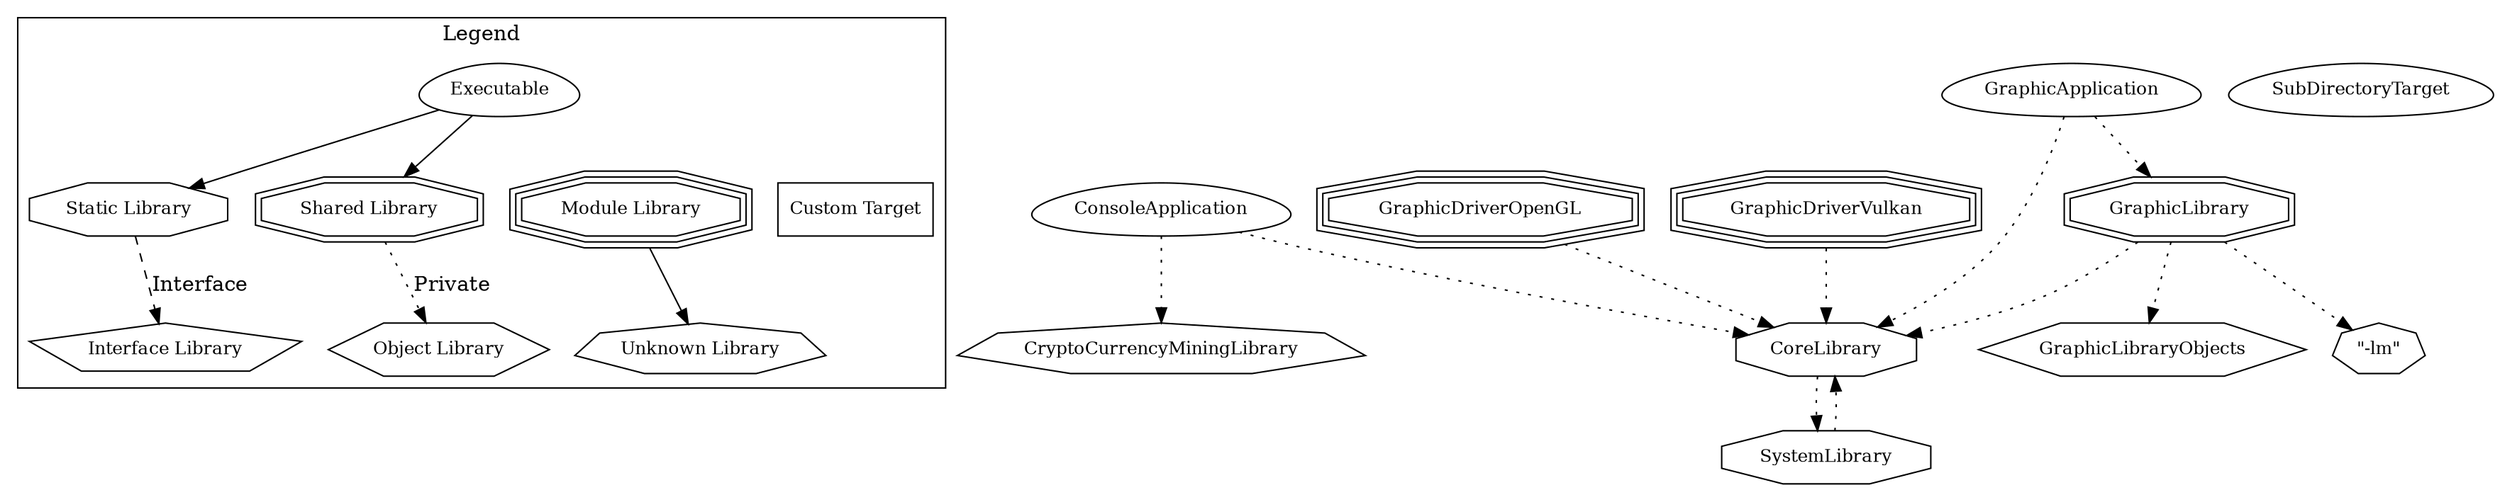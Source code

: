 digraph "GraphvizTestProject" {
node [
  fontsize = "12"
];
subgraph clusterLegend {
  label = "Legend";
  color = black;
  edge [ style = invis ];
  legendNode0 [ label = "Executable", shape = egg ];
  legendNode1 [ label = "Static Library", shape = octagon ];
  legendNode2 [ label = "Shared Library", shape = doubleoctagon ];
  legendNode3 [ label = "Module Library", shape = tripleoctagon ];
  legendNode4 [ label = "Interface Library", shape = pentagon ];
  legendNode5 [ label = "Object Library", shape = hexagon ];
  legendNode6 [ label = "Unknown Library", shape = septagon ];
  legendNode7 [ label = "Custom Target", shape = box ];
  legendNode0 -> legendNode1 [ style = solid ];
  legendNode0 -> legendNode2 [ style = solid ];
  legendNode0 -> legendNode3;
  legendNode1 -> legendNode4 [ label = "Interface", style = dashed ];
  legendNode2 -> legendNode5 [ label = "Private", style = dotted ];
  legendNode3 -> legendNode6 [ style = solid ];
  legendNode0 -> legendNode7;
}
    "node0" [ label = "ConsoleApplication", shape = egg ];
    "node1" [ label = "CoreLibrary", shape = octagon ];
    "node2" [ label = "SystemLibrary", shape = octagon ];
    "node2" -> "node1" [ style = dotted ] // SystemLibrary -> CoreLibrary
    "node1" -> "node2" [ style = dotted ] // CoreLibrary -> SystemLibrary
    "node0" -> "node1" [ style = dotted ] // ConsoleApplication -> CoreLibrary
    "node3" [ label = "CryptoCurrencyMiningLibrary", shape = septagon ];
    "node0" -> "node3" [ style = dotted ] // ConsoleApplication -> CryptoCurrencyMiningLibrary
    "node4" [ label = "GraphicApplication", shape = egg ];
    "node4" -> "node1" [ style = dotted ] // GraphicApplication -> CoreLibrary
    "node5" [ label = "GraphicLibrary", shape = doubleoctagon ];
    "node6" [ label = "\"-lm\"", shape = septagon ];
    "node5" -> "node6" [ style = dotted ] // GraphicLibrary -> "-lm"
    "node5" -> "node1" [ style = dotted ] // GraphicLibrary -> CoreLibrary
    "node7" [ label = "GraphicLibraryObjects", shape = hexagon ];
    "node5" -> "node7" [ style = dotted ] // GraphicLibrary -> GraphicLibraryObjects
    "node4" -> "node5" [ style = dotted ] // GraphicApplication -> GraphicLibrary
    "node8" [ label = "GraphicDriverOpenGL", shape = tripleoctagon ];
    "node8" -> "node1" [ style = dotted ] // GraphicDriverOpenGL -> CoreLibrary
    "node9" [ label = "GraphicDriverVulkan", shape = tripleoctagon ];
    "node9" -> "node1" [ style = dotted ] // GraphicDriverVulkan -> CoreLibrary
    "node10" [ label = "SubDirectoryTarget", shape = egg ];
}
